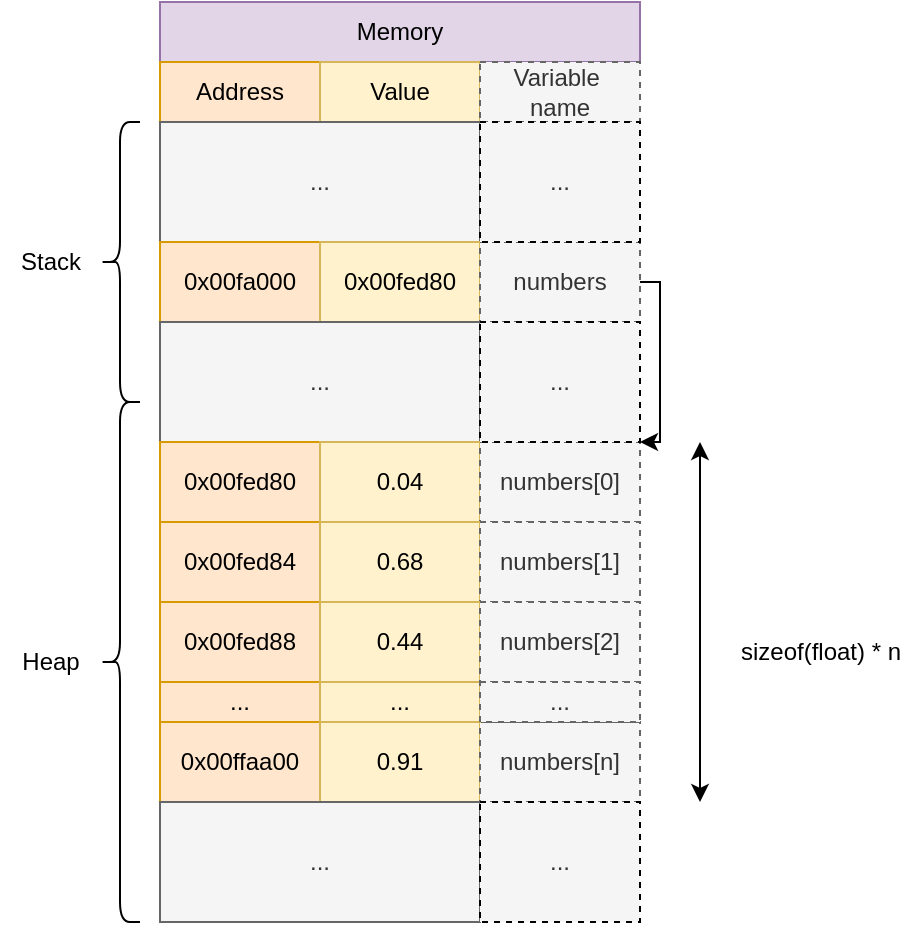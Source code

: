 <mxfile version="27.2.0">
  <diagram name="Page-1" id="gckLhu01cpKmNA-3zGGQ">
    <mxGraphModel dx="800" dy="510" grid="1" gridSize="10" guides="1" tooltips="1" connect="1" arrows="1" fold="1" page="1" pageScale="1" pageWidth="850" pageHeight="1100" math="0" shadow="0">
      <root>
        <mxCell id="0" />
        <mxCell id="1" parent="0" />
        <mxCell id="T0gDz0qVHnPzca4S61PJ-1" value="Memory" style="rounded=0;whiteSpace=wrap;html=1;fillColor=#e1d5e7;strokeColor=#9673a6;" vertex="1" parent="1">
          <mxGeometry x="240" y="250" width="240" height="30" as="geometry" />
        </mxCell>
        <mxCell id="T0gDz0qVHnPzca4S61PJ-2" value="Address" style="rounded=0;whiteSpace=wrap;html=1;fillColor=#ffe6cc;strokeColor=#d79b00;" vertex="1" parent="1">
          <mxGeometry x="240" y="280" width="80" height="30" as="geometry" />
        </mxCell>
        <mxCell id="T0gDz0qVHnPzca4S61PJ-3" value="Value" style="rounded=0;whiteSpace=wrap;html=1;fillColor=#fff2cc;strokeColor=#d6b656;" vertex="1" parent="1">
          <mxGeometry x="320" y="280" width="80" height="30" as="geometry" />
        </mxCell>
        <mxCell id="T0gDz0qVHnPzca4S61PJ-4" value="&lt;div&gt;Variable&amp;nbsp;&lt;/div&gt;&lt;div&gt;name&lt;/div&gt;" style="rounded=0;whiteSpace=wrap;html=1;fillColor=#f5f5f5;fontColor=#333333;strokeColor=#666666;dashed=1;" vertex="1" parent="1">
          <mxGeometry x="400" y="280" width="80" height="30" as="geometry" />
        </mxCell>
        <mxCell id="T0gDz0qVHnPzca4S61PJ-5" value="..." style="rounded=0;whiteSpace=wrap;html=1;fillColor=#f5f5f5;fontColor=#333333;strokeColor=#666666;" vertex="1" parent="1">
          <mxGeometry x="240" y="310" width="160" height="60" as="geometry" />
        </mxCell>
        <mxCell id="T0gDz0qVHnPzca4S61PJ-6" value="0x00fa000" style="rounded=0;whiteSpace=wrap;html=1;fillColor=#ffe6cc;strokeColor=#d79b00;" vertex="1" parent="1">
          <mxGeometry x="240" y="370" width="80" height="40" as="geometry" />
        </mxCell>
        <mxCell id="T0gDz0qVHnPzca4S61PJ-7" value="0x00fed80" style="rounded=0;whiteSpace=wrap;html=1;fillColor=#fff2cc;strokeColor=#d6b656;" vertex="1" parent="1">
          <mxGeometry x="320" y="370" width="80" height="40" as="geometry" />
        </mxCell>
        <mxCell id="T0gDz0qVHnPzca4S61PJ-35" style="edgeStyle=orthogonalEdgeStyle;rounded=0;orthogonalLoop=1;jettySize=auto;html=1;exitX=1;exitY=0.5;exitDx=0;exitDy=0;entryX=1;entryY=0;entryDx=0;entryDy=0;" edge="1" parent="1" source="T0gDz0qVHnPzca4S61PJ-8" target="T0gDz0qVHnPzca4S61PJ-13">
          <mxGeometry relative="1" as="geometry">
            <Array as="points">
              <mxPoint x="490" y="390" />
              <mxPoint x="490" y="470" />
            </Array>
          </mxGeometry>
        </mxCell>
        <mxCell id="T0gDz0qVHnPzca4S61PJ-8" value="numbers" style="rounded=0;whiteSpace=wrap;html=1;fillColor=#f5f5f5;fontColor=#333333;strokeColor=#666666;dashed=1;" vertex="1" parent="1">
          <mxGeometry x="400" y="370" width="80" height="40" as="geometry" />
        </mxCell>
        <mxCell id="T0gDz0qVHnPzca4S61PJ-9" value="..." style="rounded=0;whiteSpace=wrap;html=1;fillColor=#f5f5f5;fontColor=#333333;strokeColor=#666666;" vertex="1" parent="1">
          <mxGeometry x="240" y="410" width="160" height="60" as="geometry" />
        </mxCell>
        <mxCell id="T0gDz0qVHnPzca4S61PJ-10" value="0x00fed80" style="rounded=0;whiteSpace=wrap;html=1;fillColor=#ffe6cc;strokeColor=#d79b00;" vertex="1" parent="1">
          <mxGeometry x="240" y="470" width="80" height="40" as="geometry" />
        </mxCell>
        <mxCell id="T0gDz0qVHnPzca4S61PJ-11" value="0.04" style="rounded=0;whiteSpace=wrap;html=1;fillColor=#fff2cc;strokeColor=#d6b656;" vertex="1" parent="1">
          <mxGeometry x="320" y="470" width="80" height="40" as="geometry" />
        </mxCell>
        <mxCell id="T0gDz0qVHnPzca4S61PJ-13" value="numbers[0]" style="rounded=0;whiteSpace=wrap;html=1;fillColor=#f5f5f5;fontColor=#333333;strokeColor=#666666;dashed=1;" vertex="1" parent="1">
          <mxGeometry x="400" y="470" width="80" height="40" as="geometry" />
        </mxCell>
        <mxCell id="T0gDz0qVHnPzca4S61PJ-23" value="0x00fed84" style="rounded=0;whiteSpace=wrap;html=1;fillColor=#ffe6cc;strokeColor=#d79b00;" vertex="1" parent="1">
          <mxGeometry x="240" y="510" width="80" height="40" as="geometry" />
        </mxCell>
        <mxCell id="T0gDz0qVHnPzca4S61PJ-24" value="0.68" style="rounded=0;whiteSpace=wrap;html=1;fillColor=#fff2cc;strokeColor=#d6b656;" vertex="1" parent="1">
          <mxGeometry x="320" y="510" width="80" height="40" as="geometry" />
        </mxCell>
        <mxCell id="T0gDz0qVHnPzca4S61PJ-25" value="numbers[1]" style="rounded=0;whiteSpace=wrap;html=1;fillColor=#f5f5f5;fontColor=#333333;strokeColor=#666666;dashed=1;" vertex="1" parent="1">
          <mxGeometry x="400" y="510" width="80" height="40" as="geometry" />
        </mxCell>
        <mxCell id="T0gDz0qVHnPzca4S61PJ-26" value="&lt;div&gt;0x00fed88&lt;/div&gt;" style="rounded=0;whiteSpace=wrap;html=1;fillColor=#ffe6cc;strokeColor=#d79b00;" vertex="1" parent="1">
          <mxGeometry x="240" y="550" width="80" height="40" as="geometry" />
        </mxCell>
        <mxCell id="T0gDz0qVHnPzca4S61PJ-27" value="0.44" style="rounded=0;whiteSpace=wrap;html=1;fillColor=#fff2cc;strokeColor=#d6b656;" vertex="1" parent="1">
          <mxGeometry x="320" y="550" width="80" height="40" as="geometry" />
        </mxCell>
        <mxCell id="T0gDz0qVHnPzca4S61PJ-28" value="numbers[2]" style="rounded=0;whiteSpace=wrap;html=1;fillColor=#f5f5f5;fontColor=#333333;strokeColor=#666666;dashed=1;" vertex="1" parent="1">
          <mxGeometry x="400" y="550" width="80" height="40" as="geometry" />
        </mxCell>
        <mxCell id="T0gDz0qVHnPzca4S61PJ-29" value="..." style="rounded=0;whiteSpace=wrap;html=1;fillColor=#ffe6cc;strokeColor=#d79b00;" vertex="1" parent="1">
          <mxGeometry x="240" y="590" width="80" height="20" as="geometry" />
        </mxCell>
        <mxCell id="T0gDz0qVHnPzca4S61PJ-30" value="0x00ffaa00" style="rounded=0;whiteSpace=wrap;html=1;fillColor=#ffe6cc;strokeColor=#d79b00;" vertex="1" parent="1">
          <mxGeometry x="240" y="610" width="80" height="40" as="geometry" />
        </mxCell>
        <mxCell id="T0gDz0qVHnPzca4S61PJ-31" value="0.91" style="rounded=0;whiteSpace=wrap;html=1;fillColor=#fff2cc;strokeColor=#d6b656;" vertex="1" parent="1">
          <mxGeometry x="320" y="610" width="80" height="40" as="geometry" />
        </mxCell>
        <mxCell id="T0gDz0qVHnPzca4S61PJ-32" value="numbers[n]" style="rounded=0;whiteSpace=wrap;html=1;fillColor=#f5f5f5;fontColor=#333333;strokeColor=#666666;dashed=1;" vertex="1" parent="1">
          <mxGeometry x="400" y="610" width="80" height="40" as="geometry" />
        </mxCell>
        <mxCell id="T0gDz0qVHnPzca4S61PJ-33" value="..." style="rounded=0;whiteSpace=wrap;html=1;fillColor=#fff2cc;strokeColor=#d6b656;" vertex="1" parent="1">
          <mxGeometry x="320" y="590" width="80" height="20" as="geometry" />
        </mxCell>
        <mxCell id="T0gDz0qVHnPzca4S61PJ-34" value="..." style="rounded=0;whiteSpace=wrap;html=1;fillColor=#f5f5f5;fontColor=#333333;strokeColor=#666666;dashed=1;" vertex="1" parent="1">
          <mxGeometry x="400" y="590" width="80" height="20" as="geometry" />
        </mxCell>
        <mxCell id="T0gDz0qVHnPzca4S61PJ-36" value="" style="endArrow=classic;startArrow=classic;html=1;rounded=0;" edge="1" parent="1">
          <mxGeometry width="50" height="50" relative="1" as="geometry">
            <mxPoint x="510" y="650" as="sourcePoint" />
            <mxPoint x="510" y="470" as="targetPoint" />
          </mxGeometry>
        </mxCell>
        <mxCell id="T0gDz0qVHnPzca4S61PJ-37" value="sizeof(float) * n" style="text;html=1;align=center;verticalAlign=middle;resizable=0;points=[];autosize=1;strokeColor=none;fillColor=none;" vertex="1" parent="1">
          <mxGeometry x="520" y="560" width="100" height="30" as="geometry" />
        </mxCell>
        <mxCell id="T0gDz0qVHnPzca4S61PJ-38" value="" style="shape=curlyBracket;whiteSpace=wrap;html=1;rounded=1;labelPosition=left;verticalLabelPosition=middle;align=right;verticalAlign=middle;" vertex="1" parent="1">
          <mxGeometry x="210" y="310" width="20" height="140" as="geometry" />
        </mxCell>
        <mxCell id="T0gDz0qVHnPzca4S61PJ-39" value="&lt;div&gt;Stack&lt;/div&gt;" style="text;html=1;align=center;verticalAlign=middle;resizable=0;points=[];autosize=1;strokeColor=none;fillColor=none;" vertex="1" parent="1">
          <mxGeometry x="160" y="365" width="50" height="30" as="geometry" />
        </mxCell>
        <mxCell id="T0gDz0qVHnPzca4S61PJ-40" value="" style="shape=curlyBracket;whiteSpace=wrap;html=1;rounded=1;labelPosition=left;verticalLabelPosition=middle;align=right;verticalAlign=middle;" vertex="1" parent="1">
          <mxGeometry x="210" y="450" width="20" height="260" as="geometry" />
        </mxCell>
        <mxCell id="T0gDz0qVHnPzca4S61PJ-41" value="..." style="rounded=0;whiteSpace=wrap;html=1;fillColor=#f5f5f5;fontColor=#333333;strokeColor=#666666;" vertex="1" parent="1">
          <mxGeometry x="240" y="650" width="160" height="60" as="geometry" />
        </mxCell>
        <mxCell id="T0gDz0qVHnPzca4S61PJ-42" value="Heap" style="text;html=1;align=center;verticalAlign=middle;resizable=0;points=[];autosize=1;strokeColor=none;fillColor=none;" vertex="1" parent="1">
          <mxGeometry x="160" y="565" width="50" height="30" as="geometry" />
        </mxCell>
        <mxCell id="T0gDz0qVHnPzca4S61PJ-43" value="..." style="rounded=0;whiteSpace=wrap;html=1;fillColor=#f5f5f5;fontColor=#333333;strokeColor=default;dashed=1;" vertex="1" parent="1">
          <mxGeometry x="400" y="310" width="80" height="60" as="geometry" />
        </mxCell>
        <mxCell id="T0gDz0qVHnPzca4S61PJ-44" value="..." style="rounded=0;whiteSpace=wrap;html=1;fillColor=#f5f5f5;fontColor=#333333;strokeColor=default;dashed=1;" vertex="1" parent="1">
          <mxGeometry x="400" y="410" width="80" height="60" as="geometry" />
        </mxCell>
        <mxCell id="T0gDz0qVHnPzca4S61PJ-45" value="..." style="rounded=0;whiteSpace=wrap;html=1;fillColor=#f5f5f5;fontColor=#333333;strokeColor=default;dashed=1;" vertex="1" parent="1">
          <mxGeometry x="400" y="650" width="80" height="60" as="geometry" />
        </mxCell>
      </root>
    </mxGraphModel>
  </diagram>
</mxfile>
